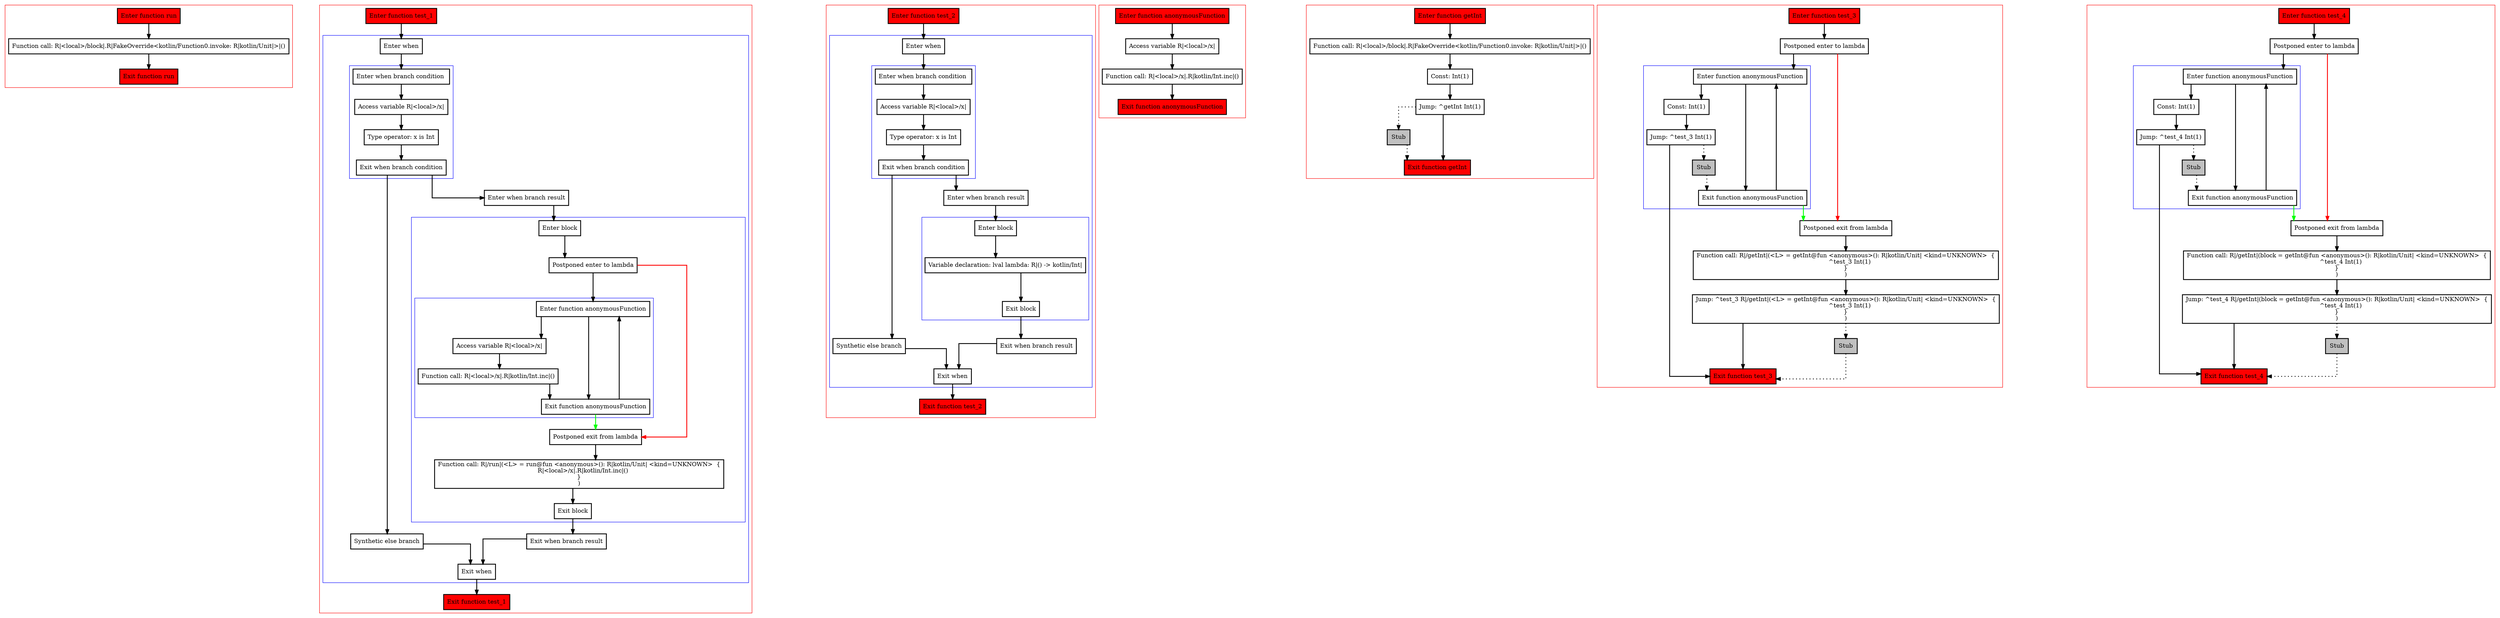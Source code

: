 digraph lambdas_kt {
    graph [splines=ortho nodesep=3]
    node [shape=box penwidth=2]
    edge [penwidth=2]

    subgraph cluster_0 {
        color=red
        0 [label="Enter function run" style="filled" fillcolor=red];
        1 [label="Function call: R|<local>/block|.R|FakeOverride<kotlin/Function0.invoke: R|kotlin/Unit|>|()"];
        2 [label="Exit function run" style="filled" fillcolor=red];
    }

    0 -> {1};
    1 -> {2};

    subgraph cluster_1 {
        color=red
        3 [label="Enter function test_1" style="filled" fillcolor=red];
        subgraph cluster_2 {
            color=blue
            4 [label="Enter when"];
            subgraph cluster_3 {
                color=blue
                5 [label="Enter when branch condition "];
                6 [label="Access variable R|<local>/x|"];
                7 [label="Type operator: x is Int"];
                8 [label="Exit when branch condition"];
            }
            9 [label="Synthetic else branch"];
            10 [label="Enter when branch result"];
            subgraph cluster_4 {
                color=blue
                11 [label="Enter block"];
                12 [label="Postponed enter to lambda"];
                subgraph cluster_5 {
                    color=blue
                    13 [label="Enter function anonymousFunction"];
                    14 [label="Access variable R|<local>/x|"];
                    15 [label="Function call: R|<local>/x|.R|kotlin/Int.inc|()"];
                    16 [label="Exit function anonymousFunction"];
                }
                17 [label="Postponed exit from lambda"];
                18 [label="Function call: R|/run|(<L> = run@fun <anonymous>(): R|kotlin/Unit| <kind=UNKNOWN>  {
    R|<local>/x|.R|kotlin/Int.inc|()
}
)"];
                19 [label="Exit block"];
            }
            20 [label="Exit when branch result"];
            21 [label="Exit when"];
        }
        22 [label="Exit function test_1" style="filled" fillcolor=red];
    }

    3 -> {4};
    4 -> {5};
    5 -> {6};
    6 -> {7};
    7 -> {8};
    8 -> {10 9};
    9 -> {21};
    10 -> {11};
    11 -> {12};
    12 -> {13};
    12 -> {17} [color=red];
    13 -> {16 14};
    14 -> {15};
    15 -> {16};
    16 -> {13};
    16 -> {17} [color=green];
    17 -> {18};
    18 -> {19};
    19 -> {20};
    20 -> {21};
    21 -> {22};

    subgraph cluster_6 {
        color=red
        23 [label="Enter function test_2" style="filled" fillcolor=red];
        subgraph cluster_7 {
            color=blue
            24 [label="Enter when"];
            subgraph cluster_8 {
                color=blue
                25 [label="Enter when branch condition "];
                26 [label="Access variable R|<local>/x|"];
                27 [label="Type operator: x is Int"];
                28 [label="Exit when branch condition"];
            }
            29 [label="Synthetic else branch"];
            30 [label="Enter when branch result"];
            subgraph cluster_9 {
                color=blue
                31 [label="Enter block"];
                32 [label="Variable declaration: lval lambda: R|() -> kotlin/Int|"];
                33 [label="Exit block"];
            }
            34 [label="Exit when branch result"];
            35 [label="Exit when"];
        }
        36 [label="Exit function test_2" style="filled" fillcolor=red];
    }

    23 -> {24};
    24 -> {25};
    25 -> {26};
    26 -> {27};
    27 -> {28};
    28 -> {30 29};
    29 -> {35};
    30 -> {31};
    31 -> {32};
    32 -> {33};
    33 -> {34};
    34 -> {35};
    35 -> {36};

    subgraph cluster_10 {
        color=red
        37 [label="Enter function anonymousFunction" style="filled" fillcolor=red];
        38 [label="Access variable R|<local>/x|"];
        39 [label="Function call: R|<local>/x|.R|kotlin/Int.inc|()"];
        40 [label="Exit function anonymousFunction" style="filled" fillcolor=red];
    }

    37 -> {38};
    38 -> {39};
    39 -> {40};

    subgraph cluster_11 {
        color=red
        41 [label="Enter function getInt" style="filled" fillcolor=red];
        42 [label="Function call: R|<local>/block|.R|FakeOverride<kotlin/Function0.invoke: R|kotlin/Unit|>|()"];
        43 [label="Const: Int(1)"];
        44 [label="Jump: ^getInt Int(1)"];
        45 [label="Stub" style="filled" fillcolor=gray];
        46 [label="Exit function getInt" style="filled" fillcolor=red];
    }

    41 -> {42};
    42 -> {43};
    43 -> {44};
    44 -> {46};
    44 -> {45} [style=dotted];
    45 -> {46} [style=dotted];

    subgraph cluster_12 {
        color=red
        47 [label="Enter function test_3" style="filled" fillcolor=red];
        48 [label="Postponed enter to lambda"];
        subgraph cluster_13 {
            color=blue
            49 [label="Enter function anonymousFunction"];
            50 [label="Const: Int(1)"];
            51 [label="Jump: ^test_3 Int(1)"];
            52 [label="Stub" style="filled" fillcolor=gray];
            53 [label="Exit function anonymousFunction"];
        }
        54 [label="Postponed exit from lambda"];
        55 [label="Function call: R|/getInt|(<L> = getInt@fun <anonymous>(): R|kotlin/Unit| <kind=UNKNOWN>  {
    ^test_3 Int(1)
}
)"];
        56 [label="Jump: ^test_3 R|/getInt|(<L> = getInt@fun <anonymous>(): R|kotlin/Unit| <kind=UNKNOWN>  {
    ^test_3 Int(1)
}
)"];
        57 [label="Stub" style="filled" fillcolor=gray];
        58 [label="Exit function test_3" style="filled" fillcolor=red];
    }

    47 -> {48};
    48 -> {49};
    48 -> {54} [color=red];
    49 -> {53 50};
    50 -> {51};
    51 -> {58};
    51 -> {52} [style=dotted];
    52 -> {53} [style=dotted];
    53 -> {49};
    53 -> {54} [color=green];
    54 -> {55};
    55 -> {56};
    56 -> {58};
    56 -> {57} [style=dotted];
    57 -> {58} [style=dotted];

    subgraph cluster_14 {
        color=red
        59 [label="Enter function test_4" style="filled" fillcolor=red];
        60 [label="Postponed enter to lambda"];
        subgraph cluster_15 {
            color=blue
            61 [label="Enter function anonymousFunction"];
            62 [label="Const: Int(1)"];
            63 [label="Jump: ^test_4 Int(1)"];
            64 [label="Stub" style="filled" fillcolor=gray];
            65 [label="Exit function anonymousFunction"];
        }
        66 [label="Postponed exit from lambda"];
        67 [label="Function call: R|/getInt|(block = getInt@fun <anonymous>(): R|kotlin/Unit| <kind=UNKNOWN>  {
    ^test_4 Int(1)
}
)"];
        68 [label="Jump: ^test_4 R|/getInt|(block = getInt@fun <anonymous>(): R|kotlin/Unit| <kind=UNKNOWN>  {
    ^test_4 Int(1)
}
)"];
        69 [label="Stub" style="filled" fillcolor=gray];
        70 [label="Exit function test_4" style="filled" fillcolor=red];
    }

    59 -> {60};
    60 -> {61};
    60 -> {66} [color=red];
    61 -> {65 62};
    62 -> {63};
    63 -> {70};
    63 -> {64} [style=dotted];
    64 -> {65} [style=dotted];
    65 -> {61};
    65 -> {66} [color=green];
    66 -> {67};
    67 -> {68};
    68 -> {70};
    68 -> {69} [style=dotted];
    69 -> {70} [style=dotted];

}
